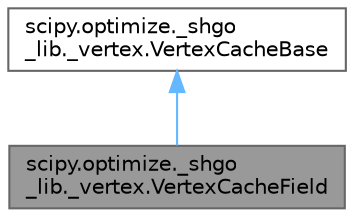 digraph "scipy.optimize._shgo_lib._vertex.VertexCacheField"
{
 // LATEX_PDF_SIZE
  bgcolor="transparent";
  edge [fontname=Helvetica,fontsize=10,labelfontname=Helvetica,labelfontsize=10];
  node [fontname=Helvetica,fontsize=10,shape=box,height=0.2,width=0.4];
  Node1 [id="Node000001",label="scipy.optimize._shgo\l_lib._vertex.VertexCacheField",height=0.2,width=0.4,color="gray40", fillcolor="grey60", style="filled", fontcolor="black",tooltip=" "];
  Node2 -> Node1 [id="edge1_Node000001_Node000002",dir="back",color="steelblue1",style="solid",tooltip=" "];
  Node2 [id="Node000002",label="scipy.optimize._shgo\l_lib._vertex.VertexCacheBase",height=0.2,width=0.4,color="gray40", fillcolor="white", style="filled",URL="$de/da2/classscipy_1_1optimize_1_1__shgo__lib_1_1__vertex_1_1VertexCacheBase.html",tooltip=" "];
}
